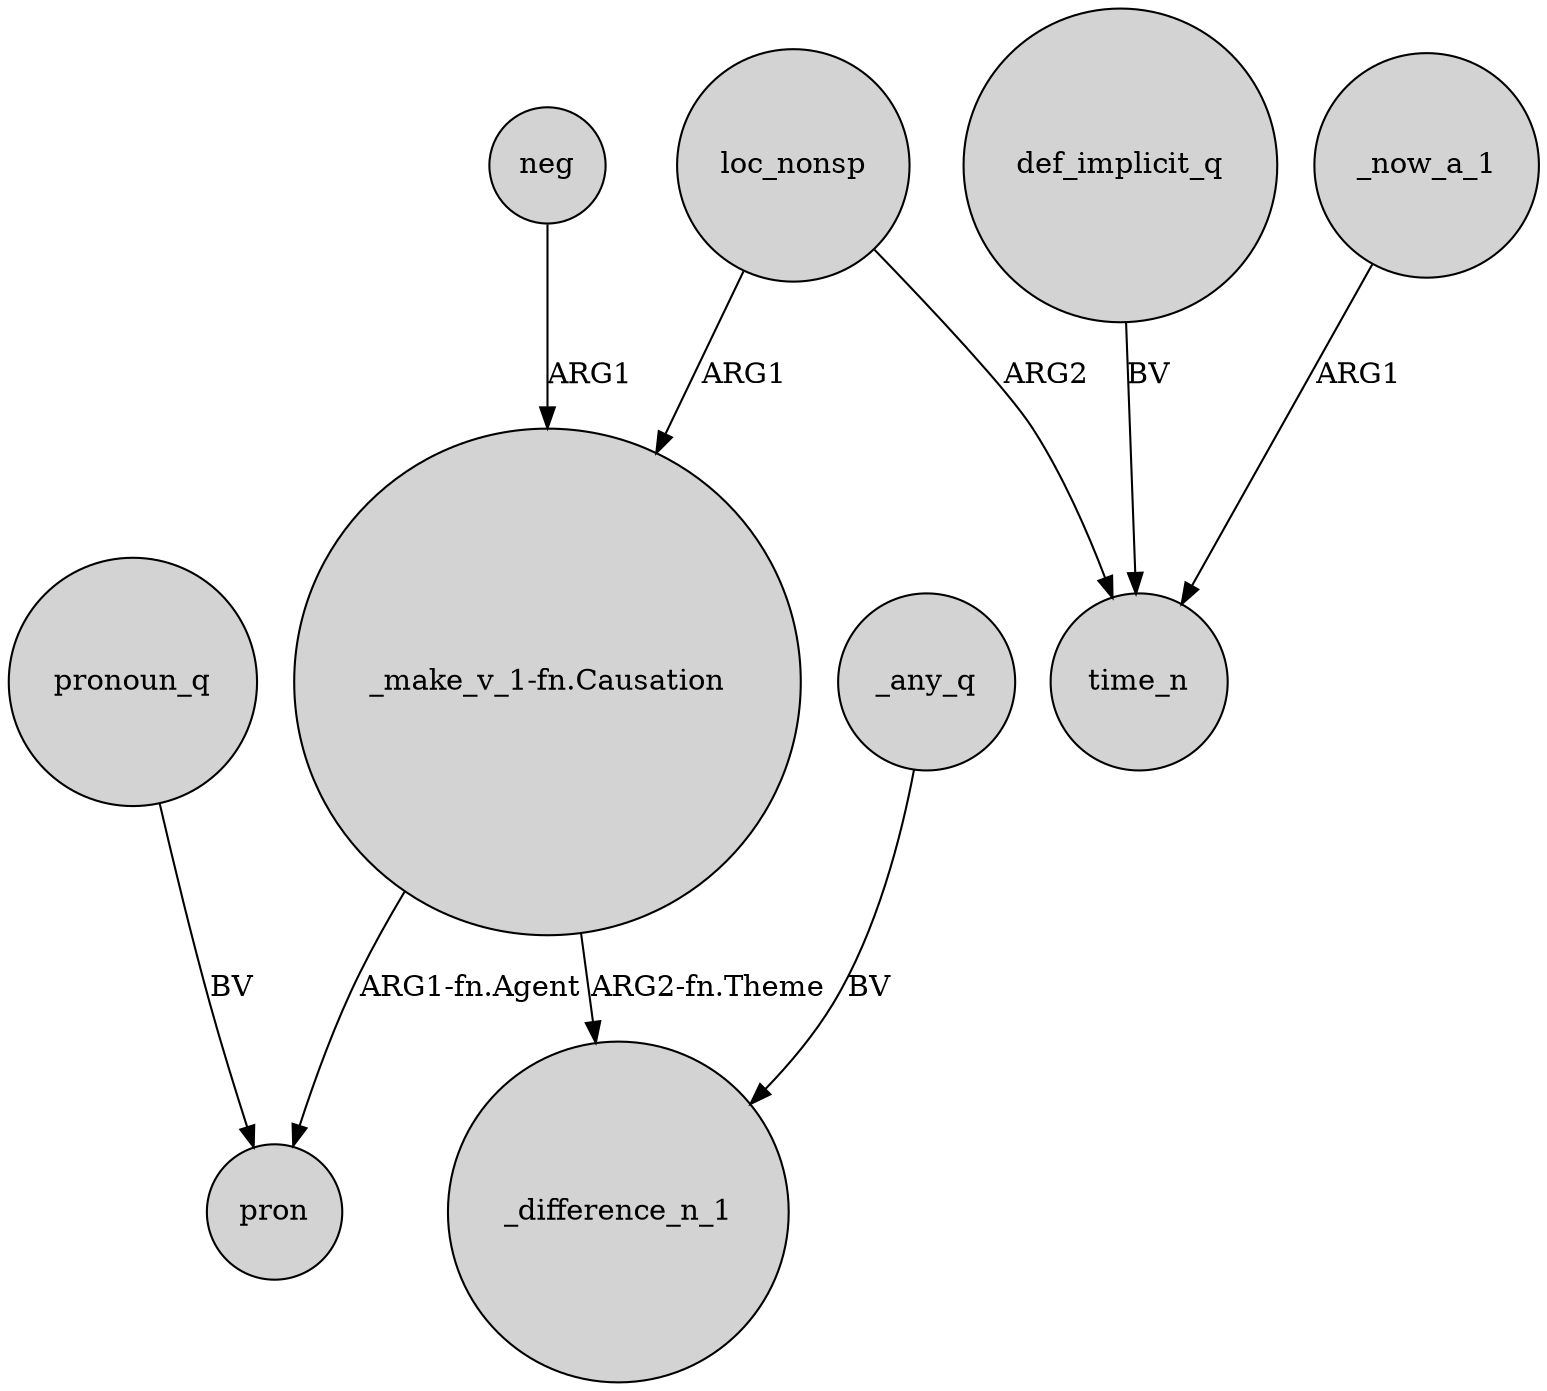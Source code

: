 digraph {
	node [shape=circle style=filled]
	"_make_v_1-fn.Causation" -> pron [label="ARG1-fn.Agent"]
	neg -> "_make_v_1-fn.Causation" [label=ARG1]
	_any_q -> _difference_n_1 [label=BV]
	_now_a_1 -> time_n [label=ARG1]
	loc_nonsp -> time_n [label=ARG2]
	loc_nonsp -> "_make_v_1-fn.Causation" [label=ARG1]
	"_make_v_1-fn.Causation" -> _difference_n_1 [label="ARG2-fn.Theme"]
	def_implicit_q -> time_n [label=BV]
	pronoun_q -> pron [label=BV]
}
